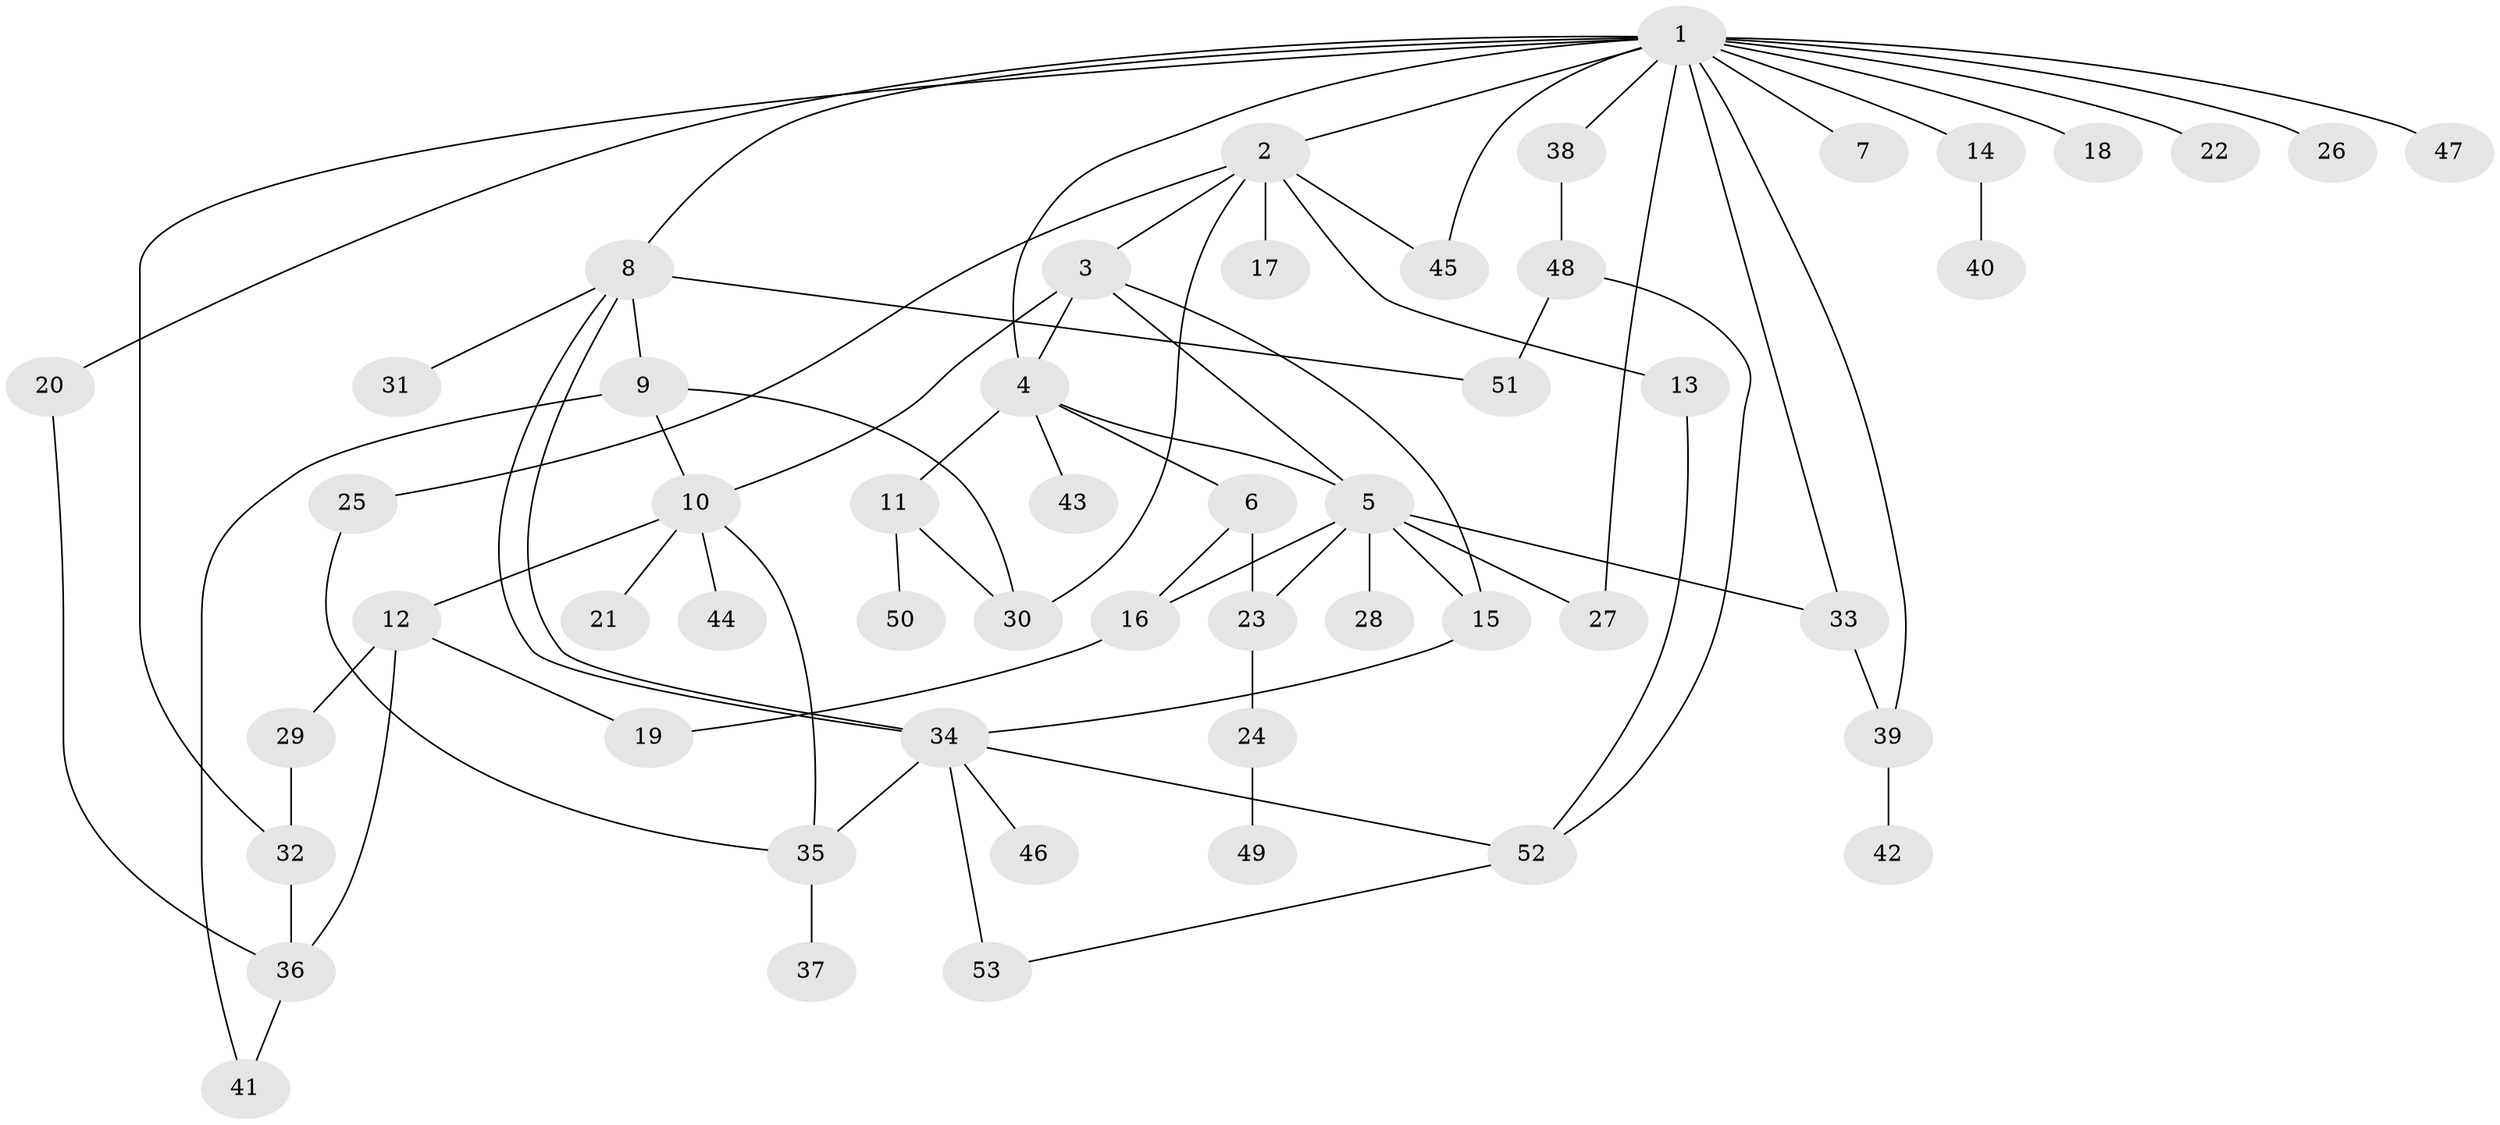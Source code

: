 // coarse degree distribution, {16: 0.02702702702702703, 7: 0.05405405405405406, 5: 0.08108108108108109, 6: 0.05405405405405406, 4: 0.10810810810810811, 1: 0.35135135135135137, 3: 0.10810810810810811, 2: 0.21621621621621623}
// Generated by graph-tools (version 1.1) at 2025/18/03/04/25 18:18:19]
// undirected, 53 vertices, 77 edges
graph export_dot {
graph [start="1"]
  node [color=gray90,style=filled];
  1;
  2;
  3;
  4;
  5;
  6;
  7;
  8;
  9;
  10;
  11;
  12;
  13;
  14;
  15;
  16;
  17;
  18;
  19;
  20;
  21;
  22;
  23;
  24;
  25;
  26;
  27;
  28;
  29;
  30;
  31;
  32;
  33;
  34;
  35;
  36;
  37;
  38;
  39;
  40;
  41;
  42;
  43;
  44;
  45;
  46;
  47;
  48;
  49;
  50;
  51;
  52;
  53;
  1 -- 2;
  1 -- 4;
  1 -- 7;
  1 -- 8;
  1 -- 14;
  1 -- 18;
  1 -- 20;
  1 -- 22;
  1 -- 26;
  1 -- 27;
  1 -- 32;
  1 -- 33;
  1 -- 38;
  1 -- 39;
  1 -- 45;
  1 -- 47;
  2 -- 3;
  2 -- 13;
  2 -- 17;
  2 -- 25;
  2 -- 30;
  2 -- 45;
  3 -- 4;
  3 -- 5;
  3 -- 10;
  3 -- 15;
  4 -- 5;
  4 -- 6;
  4 -- 11;
  4 -- 43;
  5 -- 15;
  5 -- 16;
  5 -- 23;
  5 -- 27;
  5 -- 28;
  5 -- 33;
  6 -- 16;
  6 -- 23;
  8 -- 9;
  8 -- 31;
  8 -- 34;
  8 -- 34;
  8 -- 51;
  9 -- 10;
  9 -- 30;
  9 -- 41;
  10 -- 12;
  10 -- 21;
  10 -- 35;
  10 -- 44;
  11 -- 30;
  11 -- 50;
  12 -- 19;
  12 -- 29;
  12 -- 36;
  13 -- 52;
  14 -- 40;
  15 -- 34;
  16 -- 19;
  20 -- 36;
  23 -- 24;
  24 -- 49;
  25 -- 35;
  29 -- 32;
  32 -- 36;
  33 -- 39;
  34 -- 35;
  34 -- 46;
  34 -- 52;
  34 -- 53;
  35 -- 37;
  36 -- 41;
  38 -- 48;
  39 -- 42;
  48 -- 51;
  48 -- 52;
  52 -- 53;
}
